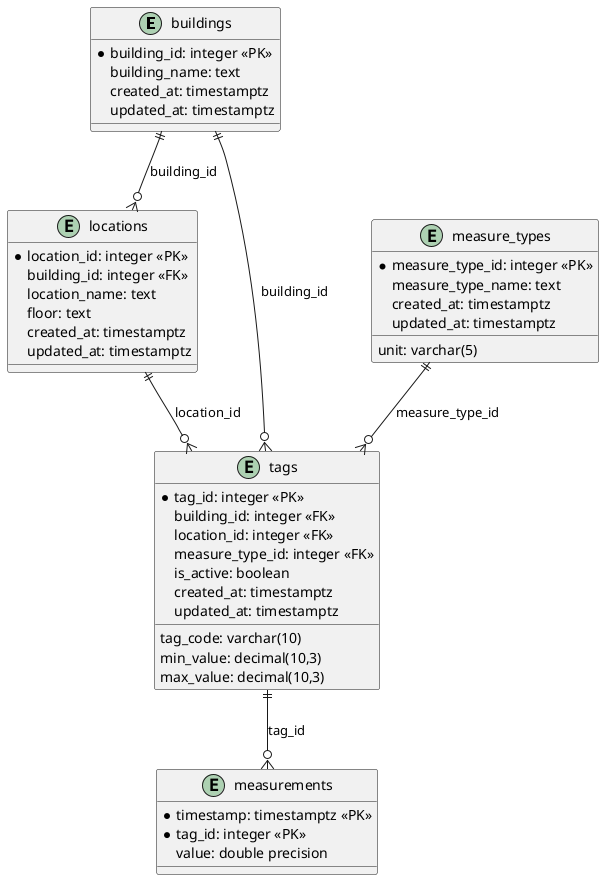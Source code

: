 @startuml er

entity "buildings" {
    *building_id: integer <<PK>>
    building_name: text
    created_at: timestamptz
    updated_at: timestamptz
}

entity "locations" {
    *location_id: integer <<PK>>
    building_id: integer <<FK>>
    location_name: text
    floor: text
    created_at: timestamptz
    updated_at: timestamptz
}

entity "measure_types" {
    *measure_type_id: integer <<PK>>
    measure_type_name: text
    unit: varchar(5)
    created_at: timestamptz
    updated_at: timestamptz
}

entity "tags" {
    *tag_id: integer <<PK>>
    building_id: integer <<FK>>
    location_id: integer <<FK>>
    measure_type_id: integer <<FK>>
    tag_code: varchar(10)
    min_value: decimal(10,3)
    max_value: decimal(10,3)
    is_active: boolean
    created_at: timestamptz
    updated_at: timestamptz
}

entity "measurements" {
    *timestamp: timestamptz <<PK>>
    *tag_id: integer <<PK>>
    value: double precision
}

' リレーションシップ定義
buildings ||--o{ locations : building_id
buildings ||--o{ tags : building_id
locations ||--o{ tags : location_id
measure_types ||--o{ tags : measure_type_id
tags ||--o{ measurements : tag_id

@enduml
